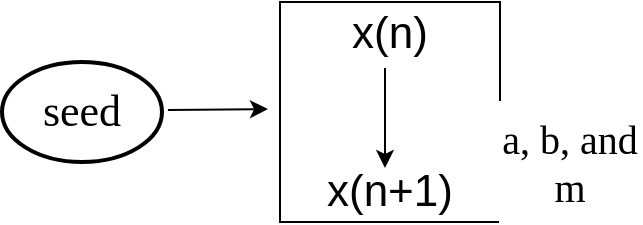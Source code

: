 <mxfile version="28.2.5">
  <diagram name="Page-1" id="-1gzF2Dyj5mBQXq9cQPM">
    <mxGraphModel dx="1042" dy="527" grid="1" gridSize="10" guides="1" tooltips="1" connect="1" arrows="1" fold="1" page="1" pageScale="1" pageWidth="850" pageHeight="1100" math="0" shadow="0">
      <root>
        <mxCell id="0" />
        <mxCell id="1" parent="0" />
        <mxCell id="WS8m4a5kr1yiGVBsjtW7-3" value="&lt;font style=&quot;font-size: 22px;&quot;&gt;seed&lt;/font&gt;" style="ellipse;whiteSpace=wrap;html=1;strokeWidth=2;fontFamily=Arial Narrow;" parent="1" vertex="1">
          <mxGeometry x="10" y="175" width="80" height="50" as="geometry" />
        </mxCell>
        <mxCell id="sPPq37ELEt1q1rfpjTLL-1" value="" style="endArrow=classic;html=1;rounded=0;" edge="1" parent="1">
          <mxGeometry width="50" height="50" relative="1" as="geometry">
            <mxPoint x="93" y="199" as="sourcePoint" />
            <mxPoint x="143" y="198.5" as="targetPoint" />
          </mxGeometry>
        </mxCell>
        <mxCell id="sPPq37ELEt1q1rfpjTLL-2" value="&lt;font style=&quot;font-size: 22px;&quot;&gt;x(n)&lt;/font&gt;&lt;div&gt;&lt;span style=&quot;font-size: 22px;&quot;&gt;&lt;br&gt;&lt;/span&gt;&lt;div&gt;&lt;font style=&quot;font-size: 22px;&quot;&gt;&lt;br&gt;&lt;/font&gt;&lt;/div&gt;&lt;div&gt;&lt;font style=&quot;font-size: 22px;&quot;&gt;x(n+1)&lt;/font&gt;&lt;/div&gt;&lt;/div&gt;" style="whiteSpace=wrap;html=1;aspect=fixed;" vertex="1" parent="1">
          <mxGeometry x="149" y="145" width="110" height="110" as="geometry" />
        </mxCell>
        <mxCell id="sPPq37ELEt1q1rfpjTLL-3" value="" style="endArrow=classic;html=1;rounded=0;" edge="1" parent="1">
          <mxGeometry width="50" height="50" relative="1" as="geometry">
            <mxPoint x="201.5" y="178" as="sourcePoint" />
            <mxPoint x="201.5" y="228" as="targetPoint" />
          </mxGeometry>
        </mxCell>
        <mxCell id="sPPq37ELEt1q1rfpjTLL-6" value="&lt;font style=&quot;font-size: 20px;&quot; face=&quot;Arial Narrow&quot;&gt;a, b, and m&lt;/font&gt;" style="rounded=0;whiteSpace=wrap;html=1;strokeColor=#FFFFFF;" vertex="1" parent="1">
          <mxGeometry x="259" y="195" width="70" height="60" as="geometry" />
        </mxCell>
      </root>
    </mxGraphModel>
  </diagram>
</mxfile>
